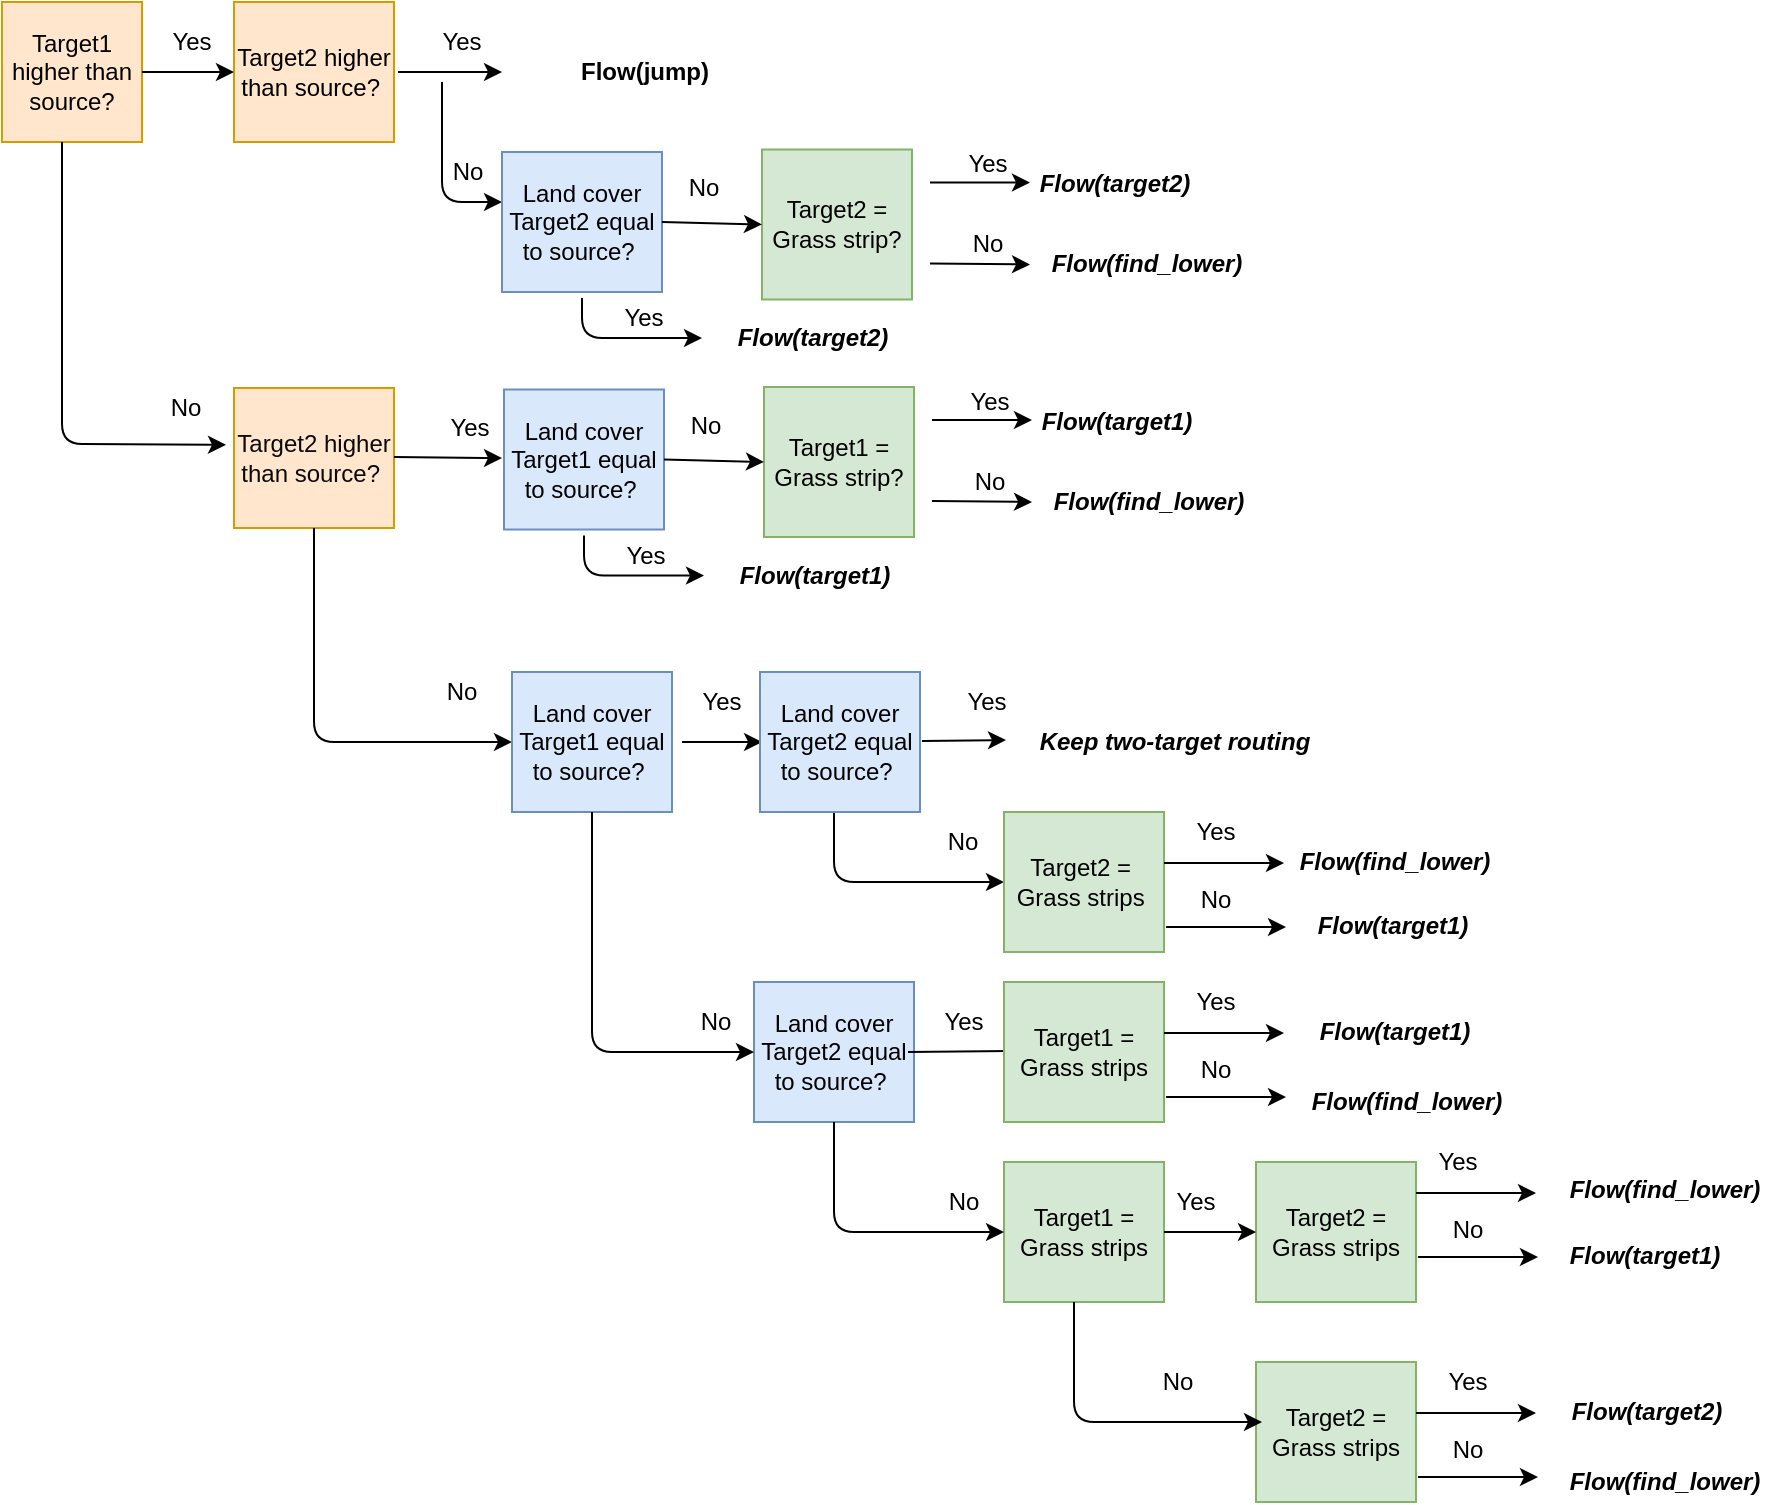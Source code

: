 <mxfile compressed="true" version="14.1.8" type="device"><diagram id="fTpSzGPobKrtzOGRni4h" name="Pagina-1"><mxGraphModel dx="1088" dy="872" grid="1" gridSize="10" guides="1" tooltips="1" connect="1" arrows="1" fold="1" page="1" pageScale="1" pageWidth="1169" pageHeight="827" math="0" shadow="0"><root><mxCell id="0"/><mxCell id="1" parent="0"/><mxCell id="B_VQn-hLNBDQDBYW_I-W-1" value="Target1 higher than source?" style="whiteSpace=wrap;html=1;aspect=fixed;fillColor=#ffe6cc;strokeColor=#d79b00;" parent="1" vertex="1"><mxGeometry x="70" y="60" width="70" height="70" as="geometry"/></mxCell><mxCell id="2bEYSkhximPENe9p-KY5-8" value="&lt;span style=&quot;color: rgb(0 , 0 , 0) ; font-family: &amp;#34;helvetica&amp;#34; ; font-size: 12px ; font-style: normal ; font-weight: 400 ; letter-spacing: normal ; text-indent: 0px ; text-transform: none ; word-spacing: 0px ; display: inline ; float: none&quot;&gt;Target2 higher than source?&amp;nbsp;&lt;/span&gt;" style="rounded=0;whiteSpace=wrap;html=1;align=center;fillColor=#ffe6cc;strokeColor=#d79b00;" parent="1" vertex="1"><mxGeometry x="186" y="60" width="80" height="70" as="geometry"/></mxCell><mxCell id="2bEYSkhximPENe9p-KY5-11" value="" style="endArrow=classic;html=1;entryX=0;entryY=0.5;entryDx=0;entryDy=0;align=left;verticalAlign=top;" parent="1" source="B_VQn-hLNBDQDBYW_I-W-1" target="2bEYSkhximPENe9p-KY5-8" edge="1"><mxGeometry width="50" height="50" relative="1" as="geometry"><mxPoint x="620" y="210" as="sourcePoint"/><mxPoint x="190" y="95" as="targetPoint"/><Array as="points"/></mxGeometry></mxCell><mxCell id="2bEYSkhximPENe9p-KY5-22" value="" style="endArrow=classic;html=1;align=left;verticalAlign=top;" parent="1" edge="1"><mxGeometry width="50" height="50" relative="1" as="geometry"><mxPoint x="268" y="95" as="sourcePoint"/><mxPoint x="320" y="95" as="targetPoint"/><Array as="points"/></mxGeometry></mxCell><mxCell id="2bEYSkhximPENe9p-KY5-25" value="Flow(target2)" style="text;html=1;align=center;verticalAlign=middle;resizable=0;points=[];autosize=1;fontStyle=3" parent="1" vertex="1"><mxGeometry x="581" y="141.25" width="90" height="20" as="geometry"/></mxCell><mxCell id="2bEYSkhximPENe9p-KY5-26" value="Flow(find_lower)" style="text;html=1;align=center;verticalAlign=middle;resizable=0;points=[];autosize=1;fontStyle=3" parent="1" vertex="1"><mxGeometry x="587" y="181.25" width="110" height="20" as="geometry"/></mxCell><mxCell id="2bEYSkhximPENe9p-KY5-30" value="" style="endArrow=classic;html=1;align=left;" parent="1" edge="1"><mxGeometry width="50" height="50" relative="1" as="geometry"><mxPoint x="290" y="100" as="sourcePoint"/><mxPoint x="320" y="160" as="targetPoint"/><Array as="points"><mxPoint x="290" y="160"/></Array></mxGeometry></mxCell><mxCell id="2bEYSkhximPENe9p-KY5-31" value="Flow(jump)" style="text;html=1;align=center;verticalAlign=middle;resizable=0;points=[];autosize=1;fontStyle=1" parent="1" vertex="1"><mxGeometry x="351" y="85" width="80" height="20" as="geometry"/></mxCell><mxCell id="2bEYSkhximPENe9p-KY5-33" value="&lt;span style=&quot;font-family: &amp;#34;helvetica&amp;#34; ; font-size: 12px ; font-style: normal ; font-weight: 400 ; letter-spacing: normal ; text-indent: 0px ; text-transform: none ; word-spacing: 0px ; display: inline ; float: none&quot;&gt;&lt;font color=&quot;#0a0a0a&quot;&gt;Target2 higher than source?&amp;nbsp;&lt;/font&gt;&lt;/span&gt;" style="rounded=0;whiteSpace=wrap;html=1;align=center;fillColor=#ffe6cc;strokeColor=#d79b00;" parent="1" vertex="1"><mxGeometry x="186" y="253" width="80" height="70" as="geometry"/></mxCell><mxCell id="2bEYSkhximPENe9p-KY5-36" value="Yes" style="text;html=1;strokeColor=none;fillColor=none;align=center;verticalAlign=middle;whiteSpace=wrap;rounded=0;" parent="1" vertex="1"><mxGeometry x="145" y="70" width="40" height="20" as="geometry"/></mxCell><mxCell id="2bEYSkhximPENe9p-KY5-37" value="Yes" style="text;html=1;strokeColor=none;fillColor=none;align=center;verticalAlign=middle;whiteSpace=wrap;rounded=0;" parent="1" vertex="1"><mxGeometry x="280" y="70" width="40" height="20" as="geometry"/></mxCell><mxCell id="2bEYSkhximPENe9p-KY5-38" value="No" style="text;html=1;strokeColor=none;fillColor=none;align=center;verticalAlign=middle;whiteSpace=wrap;rounded=0;" parent="1" vertex="1"><mxGeometry x="283" y="135" width="40" height="20" as="geometry"/></mxCell><mxCell id="2bEYSkhximPENe9p-KY5-39" value="Yes" style="text;html=1;strokeColor=none;fillColor=none;align=center;verticalAlign=middle;whiteSpace=wrap;rounded=0;" parent="1" vertex="1"><mxGeometry x="543" y="131.25" width="40" height="20" as="geometry"/></mxCell><mxCell id="2bEYSkhximPENe9p-KY5-40" value="" style="endArrow=classic;html=1;align=left;" parent="1" edge="1"><mxGeometry width="50" height="50" relative="1" as="geometry"><mxPoint x="534" y="150.25" as="sourcePoint"/><mxPoint x="584" y="150.25" as="targetPoint"/></mxGeometry></mxCell><mxCell id="2bEYSkhximPENe9p-KY5-41" value="No" style="text;html=1;strokeColor=none;fillColor=none;align=center;verticalAlign=middle;whiteSpace=wrap;rounded=0;" parent="1" vertex="1"><mxGeometry x="543" y="171.25" width="40" height="20" as="geometry"/></mxCell><mxCell id="2bEYSkhximPENe9p-KY5-42" value="" style="endArrow=classic;html=1;align=left;" parent="1" edge="1"><mxGeometry width="50" height="50" relative="1" as="geometry"><mxPoint x="534" y="190.75" as="sourcePoint"/><mxPoint x="584" y="191.25" as="targetPoint"/></mxGeometry></mxCell><mxCell id="2bEYSkhximPENe9p-KY5-43" value="" style="endArrow=classic;html=1;align=left;entryX=-0.05;entryY=0.406;entryDx=0;entryDy=0;entryPerimeter=0;" parent="1" target="2bEYSkhximPENe9p-KY5-33" edge="1"><mxGeometry width="50" height="50" relative="1" as="geometry"><mxPoint x="100" y="130" as="sourcePoint"/><mxPoint x="180" y="190" as="targetPoint"/><Array as="points"><mxPoint x="100" y="281"/></Array></mxGeometry></mxCell><mxCell id="2bEYSkhximPENe9p-KY5-44" value="No" style="text;html=1;strokeColor=none;fillColor=none;align=center;verticalAlign=middle;whiteSpace=wrap;rounded=0;" parent="1" vertex="1"><mxGeometry x="142" y="253" width="40" height="20" as="geometry"/></mxCell><mxCell id="2bEYSkhximPENe9p-KY5-47" value="" style="endArrow=classic;html=1;align=left;verticalAlign=top;" parent="1" edge="1"><mxGeometry width="50" height="50" relative="1" as="geometry"><mxPoint x="266" y="287.5" as="sourcePoint"/><mxPoint x="320" y="288" as="targetPoint"/><Array as="points"><mxPoint x="310" y="288"/></Array></mxGeometry></mxCell><mxCell id="2bEYSkhximPENe9p-KY5-50" value="" style="endArrow=classic;html=1;align=left;entryX=0;entryY=0.5;entryDx=0;entryDy=0;exitX=0.5;exitY=1;exitDx=0;exitDy=0;" parent="1" source="2bEYSkhximPENe9p-KY5-33" target="2bEYSkhximPENe9p-KY5-59" edge="1"><mxGeometry width="50" height="50" relative="1" as="geometry"><mxPoint x="263" y="336" as="sourcePoint"/><mxPoint x="342" y="446" as="targetPoint"/><Array as="points"><mxPoint x="226" y="430"/></Array></mxGeometry></mxCell><mxCell id="2bEYSkhximPENe9p-KY5-52" value="Yes" style="text;html=1;strokeColor=none;fillColor=none;align=center;verticalAlign=middle;whiteSpace=wrap;rounded=0;" parent="1" vertex="1"><mxGeometry x="284" y="263" width="40" height="20" as="geometry"/></mxCell><mxCell id="2bEYSkhximPENe9p-KY5-53" value="No" style="text;html=1;strokeColor=none;fillColor=none;align=center;verticalAlign=middle;whiteSpace=wrap;rounded=0;" parent="1" vertex="1"><mxGeometry x="280" y="395" width="40" height="20" as="geometry"/></mxCell><mxCell id="2bEYSkhximPENe9p-KY5-59" value="&lt;span style=&quot;color: rgb(0 , 0 , 0) ; font-family: &amp;#34;helvetica&amp;#34; ; font-size: 12px ; font-style: normal ; font-weight: 400 ; letter-spacing: normal ; text-indent: 0px ; text-transform: none ; word-spacing: 0px ; display: inline ; float: none&quot;&gt;Land cover Target1 equal to source?&amp;nbsp;&lt;/span&gt;" style="rounded=0;whiteSpace=wrap;html=1;align=center;fillColor=#dae8fc;strokeColor=#6c8ebf;" parent="1" vertex="1"><mxGeometry x="325" y="395" width="80" height="70" as="geometry"/></mxCell><mxCell id="2bEYSkhximPENe9p-KY5-64" value="" style="endArrow=classic;html=1;align=left;entryX=0;entryY=0.5;entryDx=0;entryDy=0;exitX=0.5;exitY=1;exitDx=0;exitDy=0;" parent="1" target="2bEYSkhximPENe9p-KY5-111" edge="1"><mxGeometry width="50" height="50" relative="1" as="geometry"><mxPoint x="486" y="465" as="sourcePoint"/><mxPoint x="443" y="525" as="targetPoint"/><Array as="points"><mxPoint x="486" y="500"/></Array></mxGeometry></mxCell><mxCell id="2bEYSkhximPENe9p-KY5-65" value="No" style="text;html=1;strokeColor=none;fillColor=none;align=center;verticalAlign=middle;whiteSpace=wrap;rounded=0;" parent="1" vertex="1"><mxGeometry x="407" y="560" width="40" height="20" as="geometry"/></mxCell><mxCell id="2bEYSkhximPENe9p-KY5-66" value="&lt;span style=&quot;color: rgb(0 , 0 , 0) ; font-family: &amp;#34;helvetica&amp;#34; ; font-size: 12px ; font-style: normal ; font-weight: 400 ; letter-spacing: normal ; text-indent: 0px ; text-transform: none ; word-spacing: 0px ; display: inline ; float: none&quot;&gt;Land cover Target2 equal to source?&amp;nbsp;&lt;/span&gt;" style="rounded=0;whiteSpace=wrap;html=1;align=center;fillColor=#dae8fc;strokeColor=#6c8ebf;" parent="1" vertex="1"><mxGeometry x="446" y="550" width="80" height="70" as="geometry"/></mxCell><mxCell id="2bEYSkhximPENe9p-KY5-67" value="" style="endArrow=classic;html=1;align=left;entryX=0.013;entryY=0.5;entryDx=0;entryDy=0;entryPerimeter=0;" parent="1" target="2bEYSkhximPENe9p-KY5-69" edge="1"><mxGeometry width="50" height="50" relative="1" as="geometry"><mxPoint x="410" y="430" as="sourcePoint"/><mxPoint x="446" y="430" as="targetPoint"/></mxGeometry></mxCell><mxCell id="2bEYSkhximPENe9p-KY5-69" value="&lt;span style=&quot;color: rgb(0 , 0 , 0) ; font-family: &amp;#34;helvetica&amp;#34; ; font-size: 12px ; font-style: normal ; font-weight: 400 ; letter-spacing: normal ; text-indent: 0px ; text-transform: none ; word-spacing: 0px ; display: inline ; float: none&quot;&gt;Land cover Target2 equal to source?&amp;nbsp;&lt;/span&gt;" style="rounded=0;whiteSpace=wrap;html=1;align=center;fillColor=#dae8fc;strokeColor=#6c8ebf;" parent="1" vertex="1"><mxGeometry x="449" y="395" width="80" height="70" as="geometry"/></mxCell><mxCell id="2bEYSkhximPENe9p-KY5-70" value="" style="endArrow=classic;html=1;align=left;entryX=-0.01;entryY=0.45;entryDx=0;entryDy=0;entryPerimeter=0;" parent="1" edge="1"><mxGeometry width="50" height="50" relative="1" as="geometry"><mxPoint x="530" y="429.5" as="sourcePoint"/><mxPoint x="572" y="429" as="targetPoint"/></mxGeometry></mxCell><mxCell id="2bEYSkhximPENe9p-KY5-72" value="Yes" style="text;html=1;strokeColor=none;fillColor=none;align=center;verticalAlign=middle;whiteSpace=wrap;rounded=0;" parent="1" vertex="1"><mxGeometry x="410" y="400" width="40" height="20" as="geometry"/></mxCell><mxCell id="2bEYSkhximPENe9p-KY5-73" value="Yes" style="text;html=1;strokeColor=none;fillColor=none;align=center;verticalAlign=middle;whiteSpace=wrap;rounded=0;" parent="1" vertex="1"><mxGeometry x="541" y="400" width="43" height="20" as="geometry"/></mxCell><mxCell id="2bEYSkhximPENe9p-KY5-78" value="&lt;span style=&quot;color: rgb(0 , 0 , 0) ; font-family: &amp;#34;helvetica&amp;#34; ; font-size: 12px ; font-style: normal ; font-weight: 400 ; letter-spacing: normal ; text-indent: 0px ; text-transform: none ; word-spacing: 0px ; display: inline ; float: none&quot;&gt;Target1 = Grass strips&lt;/span&gt;" style="rounded=0;whiteSpace=wrap;html=1;align=center;fillColor=#d5e8d4;strokeColor=#82b366;" parent="1" vertex="1"><mxGeometry x="571" y="640" width="80" height="70" as="geometry"/></mxCell><mxCell id="2bEYSkhximPENe9p-KY5-82" value="&lt;span style=&quot;color: rgb(0 , 0 , 0) ; font-family: &amp;#34;helvetica&amp;#34; ; font-size: 12px ; font-style: normal ; font-weight: 400 ; letter-spacing: normal ; text-indent: 0px ; text-transform: none ; word-spacing: 0px ; display: inline ; float: none&quot;&gt;Target2 = Grass strips&lt;/span&gt;" style="rounded=0;whiteSpace=wrap;html=1;align=center;fillColor=#d5e8d4;strokeColor=#82b366;" parent="1" vertex="1"><mxGeometry x="697" y="640" width="80" height="70" as="geometry"/></mxCell><mxCell id="2bEYSkhximPENe9p-KY5-84" value="" style="endArrow=classic;html=1;align=left;" parent="1" edge="1"><mxGeometry width="50" height="50" relative="1" as="geometry"><mxPoint x="523" y="585" as="sourcePoint"/><mxPoint x="580" y="584.5" as="targetPoint"/></mxGeometry></mxCell><mxCell id="2bEYSkhximPENe9p-KY5-85" value="" style="endArrow=classic;html=1;align=left;entryX=0;entryY=0.5;entryDx=0;entryDy=0;exitX=1;exitY=0.5;exitDx=0;exitDy=0;" parent="1" source="2bEYSkhximPENe9p-KY5-78" target="2bEYSkhximPENe9p-KY5-82" edge="1"><mxGeometry width="50" height="50" relative="1" as="geometry"><mxPoint x="637" y="675" as="sourcePoint"/><mxPoint x="551" y="684.5" as="targetPoint"/></mxGeometry></mxCell><mxCell id="2bEYSkhximPENe9p-KY5-86" value="" style="endArrow=classic;html=1;align=left;entryX=0;entryY=0.5;entryDx=0;entryDy=0;" parent="1" edge="1"><mxGeometry width="50" height="50" relative="1" as="geometry"><mxPoint x="777" y="655.5" as="sourcePoint"/><mxPoint x="837" y="655.5" as="targetPoint"/></mxGeometry></mxCell><mxCell id="2bEYSkhximPENe9p-KY5-89" value="" style="endArrow=classic;html=1;align=left;entryX=0;entryY=0.5;entryDx=0;entryDy=0;" parent="1" edge="1"><mxGeometry width="50" height="50" relative="1" as="geometry"><mxPoint x="778" y="687.5" as="sourcePoint"/><mxPoint x="838" y="687.5" as="targetPoint"/></mxGeometry></mxCell><mxCell id="2bEYSkhximPENe9p-KY5-90" value="Flow(target1)" style="text;html=1;align=center;verticalAlign=middle;resizable=0;points=[];autosize=1;fontStyle=3" parent="1" vertex="1"><mxGeometry x="846" y="677" width="90" height="20" as="geometry"/></mxCell><mxCell id="2bEYSkhximPENe9p-KY5-91" value="Yes" style="text;html=1;strokeColor=none;fillColor=none;align=center;verticalAlign=middle;whiteSpace=wrap;rounded=0;" parent="1" vertex="1"><mxGeometry x="531" y="560" width="40" height="20" as="geometry"/></mxCell><mxCell id="2bEYSkhximPENe9p-KY5-92" value="Yes" style="text;html=1;strokeColor=none;fillColor=none;align=center;verticalAlign=middle;whiteSpace=wrap;rounded=0;" parent="1" vertex="1"><mxGeometry x="647" y="650" width="40" height="20" as="geometry"/></mxCell><mxCell id="2bEYSkhximPENe9p-KY5-93" value="Yes" style="text;html=1;strokeColor=none;fillColor=none;align=center;verticalAlign=middle;whiteSpace=wrap;rounded=0;" parent="1" vertex="1"><mxGeometry x="778" y="630" width="40" height="20" as="geometry"/></mxCell><mxCell id="2bEYSkhximPENe9p-KY5-94" value="No" style="text;html=1;strokeColor=none;fillColor=none;align=center;verticalAlign=middle;whiteSpace=wrap;rounded=0;" parent="1" vertex="1"><mxGeometry x="783" y="664" width="40" height="20" as="geometry"/></mxCell><mxCell id="2bEYSkhximPENe9p-KY5-95" value="&lt;span style=&quot;color: rgb(0 , 0 , 0) ; font-family: &amp;#34;helvetica&amp;#34; ; font-size: 12px ; font-style: normal ; font-weight: 400 ; letter-spacing: normal ; text-indent: 0px ; text-transform: none ; word-spacing: 0px ; display: inline ; float: none&quot;&gt;Target2 = Grass strips&lt;/span&gt;" style="rounded=0;whiteSpace=wrap;html=1;align=center;fillColor=#d5e8d4;strokeColor=#82b366;" parent="1" vertex="1"><mxGeometry x="697" y="740" width="80" height="70" as="geometry"/></mxCell><mxCell id="2bEYSkhximPENe9p-KY5-96" value="" style="endArrow=classic;html=1;align=left;" parent="1" edge="1"><mxGeometry width="50" height="50" relative="1" as="geometry"><mxPoint x="606" y="710" as="sourcePoint"/><mxPoint x="700" y="770" as="targetPoint"/><Array as="points"><mxPoint x="606" y="770"/></Array></mxGeometry></mxCell><mxCell id="2bEYSkhximPENe9p-KY5-97" value="" style="endArrow=classic;html=1;align=left;entryX=0;entryY=0.5;entryDx=0;entryDy=0;" parent="1" edge="1"><mxGeometry width="50" height="50" relative="1" as="geometry"><mxPoint x="777" y="765.5" as="sourcePoint"/><mxPoint x="837" y="765.5" as="targetPoint"/></mxGeometry></mxCell><mxCell id="2bEYSkhximPENe9p-KY5-98" value="Flow(target2)" style="text;html=1;align=center;verticalAlign=middle;resizable=0;points=[];autosize=1;fontStyle=3" parent="1" vertex="1"><mxGeometry x="847" y="755" width="90" height="20" as="geometry"/></mxCell><mxCell id="2bEYSkhximPENe9p-KY5-99" value="" style="endArrow=classic;html=1;align=left;entryX=0;entryY=0.5;entryDx=0;entryDy=0;" parent="1" edge="1"><mxGeometry width="50" height="50" relative="1" as="geometry"><mxPoint x="778" y="797.5" as="sourcePoint"/><mxPoint x="838" y="797.5" as="targetPoint"/></mxGeometry></mxCell><mxCell id="2bEYSkhximPENe9p-KY5-101" value="Yes" style="text;html=1;strokeColor=none;fillColor=none;align=center;verticalAlign=middle;whiteSpace=wrap;rounded=0;" parent="1" vertex="1"><mxGeometry x="783" y="740" width="40" height="20" as="geometry"/></mxCell><mxCell id="2bEYSkhximPENe9p-KY5-102" value="No" style="text;html=1;strokeColor=none;fillColor=none;align=center;verticalAlign=middle;whiteSpace=wrap;rounded=0;" parent="1" vertex="1"><mxGeometry x="783" y="774" width="40" height="20" as="geometry"/></mxCell><mxCell id="2bEYSkhximPENe9p-KY5-103" value="&lt;span style=&quot;color: rgb(0 , 0 , 0) ; font-family: &amp;#34;helvetica&amp;#34; ; font-size: 12px ; font-style: normal ; font-weight: 400 ; letter-spacing: normal ; text-indent: 0px ; text-transform: none ; word-spacing: 0px ; display: inline ; float: none&quot;&gt;Target1 = Grass strips&lt;/span&gt;" style="rounded=0;whiteSpace=wrap;html=1;align=center;fillColor=#d5e8d4;strokeColor=#82b366;" parent="1" vertex="1"><mxGeometry x="571" y="550" width="80" height="70" as="geometry"/></mxCell><mxCell id="2bEYSkhximPENe9p-KY5-104" value="" style="endArrow=classic;html=1;align=left;exitX=0.5;exitY=1;exitDx=0;exitDy=0;entryX=0;entryY=0.5;entryDx=0;entryDy=0;" parent="1" source="2bEYSkhximPENe9p-KY5-66" target="2bEYSkhximPENe9p-KY5-78" edge="1"><mxGeometry width="50" height="50" relative="1" as="geometry"><mxPoint x="497" y="697" as="sourcePoint"/><mxPoint x="597" y="757" as="targetPoint"/><Array as="points"><mxPoint x="486" y="675"/></Array></mxGeometry></mxCell><mxCell id="2bEYSkhximPENe9p-KY5-105" value="" style="endArrow=classic;html=1;align=left;entryX=0;entryY=0.5;entryDx=0;entryDy=0;" parent="1" edge="1"><mxGeometry width="50" height="50" relative="1" as="geometry"><mxPoint x="651" y="575.5" as="sourcePoint"/><mxPoint x="711" y="575.5" as="targetPoint"/></mxGeometry></mxCell><mxCell id="2bEYSkhximPENe9p-KY5-106" value="Flow(target1)" style="text;html=1;align=center;verticalAlign=middle;resizable=0;points=[];autosize=1;fontStyle=3" parent="1" vertex="1"><mxGeometry x="721" y="565" width="90" height="20" as="geometry"/></mxCell><mxCell id="2bEYSkhximPENe9p-KY5-107" value="" style="endArrow=classic;html=1;align=left;entryX=0;entryY=0.5;entryDx=0;entryDy=0;" parent="1" edge="1"><mxGeometry width="50" height="50" relative="1" as="geometry"><mxPoint x="652" y="607.5" as="sourcePoint"/><mxPoint x="712" y="607.5" as="targetPoint"/></mxGeometry></mxCell><mxCell id="2bEYSkhximPENe9p-KY5-109" value="Yes" style="text;html=1;strokeColor=none;fillColor=none;align=center;verticalAlign=middle;whiteSpace=wrap;rounded=0;" parent="1" vertex="1"><mxGeometry x="657" y="550" width="40" height="20" as="geometry"/></mxCell><mxCell id="2bEYSkhximPENe9p-KY5-110" value="No" style="text;html=1;strokeColor=none;fillColor=none;align=center;verticalAlign=middle;whiteSpace=wrap;rounded=0;" parent="1" vertex="1"><mxGeometry x="657" y="584" width="40" height="20" as="geometry"/></mxCell><mxCell id="2bEYSkhximPENe9p-KY5-111" value="&lt;span style=&quot;color: rgb(0 , 0 , 0) ; font-family: &amp;#34;helvetica&amp;#34; ; font-size: 12px ; font-style: normal ; font-weight: 400 ; letter-spacing: normal ; text-indent: 0px ; text-transform: none ; word-spacing: 0px ; display: inline ; float: none&quot;&gt;Target2 =&amp;nbsp; &lt;span style=&quot;font-family: &amp;#34;helvetica&amp;#34;&quot;&gt;Grass strips&lt;/span&gt;&amp;nbsp;&lt;/span&gt;" style="rounded=0;whiteSpace=wrap;html=1;align=center;fillColor=#d5e8d4;strokeColor=#82b366;" parent="1" vertex="1"><mxGeometry x="571" y="465" width="80" height="70" as="geometry"/></mxCell><mxCell id="2bEYSkhximPENe9p-KY5-113" value="" style="endArrow=classic;html=1;align=left;entryX=0;entryY=0.5;entryDx=0;entryDy=0;" parent="1" edge="1"><mxGeometry width="50" height="50" relative="1" as="geometry"><mxPoint x="651" y="490.5" as="sourcePoint"/><mxPoint x="711" y="490.5" as="targetPoint"/></mxGeometry></mxCell><mxCell id="2bEYSkhximPENe9p-KY5-114" value="Flow(find_lower)" style="text;html=1;align=center;verticalAlign=middle;resizable=0;points=[];autosize=1;fontStyle=3" parent="1" vertex="1"><mxGeometry x="711" y="480" width="110" height="20" as="geometry"/></mxCell><mxCell id="2bEYSkhximPENe9p-KY5-115" value="" style="endArrow=classic;html=1;align=left;entryX=0;entryY=0.5;entryDx=0;entryDy=0;" parent="1" edge="1"><mxGeometry width="50" height="50" relative="1" as="geometry"><mxPoint x="652" y="522.5" as="sourcePoint"/><mxPoint x="712" y="522.5" as="targetPoint"/></mxGeometry></mxCell><mxCell id="2bEYSkhximPENe9p-KY5-116" value="Flow(target1)" style="text;html=1;align=center;verticalAlign=middle;resizable=0;points=[];autosize=1;fontStyle=3" parent="1" vertex="1"><mxGeometry x="720" y="512" width="90" height="20" as="geometry"/></mxCell><mxCell id="2bEYSkhximPENe9p-KY5-117" value="Yes" style="text;html=1;strokeColor=none;fillColor=none;align=center;verticalAlign=middle;whiteSpace=wrap;rounded=0;" parent="1" vertex="1"><mxGeometry x="657" y="465" width="40" height="20" as="geometry"/></mxCell><mxCell id="2bEYSkhximPENe9p-KY5-118" value="No" style="text;html=1;strokeColor=none;fillColor=none;align=center;verticalAlign=middle;whiteSpace=wrap;rounded=0;" parent="1" vertex="1"><mxGeometry x="657" y="499" width="40" height="20" as="geometry"/></mxCell><mxCell id="2bEYSkhximPENe9p-KY5-120" value="" style="endArrow=classic;html=1;align=left;entryX=0;entryY=0.5;entryDx=0;entryDy=0;exitX=0.5;exitY=1;exitDx=0;exitDy=0;" parent="1" source="2bEYSkhximPENe9p-KY5-59" target="2bEYSkhximPENe9p-KY5-66" edge="1"><mxGeometry width="50" height="50" relative="1" as="geometry"><mxPoint x="273" y="350" as="sourcePoint"/><mxPoint x="335" y="440" as="targetPoint"/><Array as="points"><mxPoint x="365" y="585"/></Array></mxGeometry></mxCell><mxCell id="2bEYSkhximPENe9p-KY5-121" value="No" style="text;html=1;strokeColor=none;fillColor=none;align=center;verticalAlign=middle;whiteSpace=wrap;rounded=0;" parent="1" vertex="1"><mxGeometry x="529" y="470" width="43" height="20" as="geometry"/></mxCell><mxCell id="2bEYSkhximPENe9p-KY5-122" value="No" style="text;html=1;strokeColor=none;fillColor=none;align=center;verticalAlign=middle;whiteSpace=wrap;rounded=0;" parent="1" vertex="1"><mxGeometry x="531" y="650" width="40" height="20" as="geometry"/></mxCell><mxCell id="2bEYSkhximPENe9p-KY5-147" value="No" style="text;html=1;strokeColor=none;fillColor=none;align=center;verticalAlign=middle;whiteSpace=wrap;rounded=0;" parent="1" vertex="1"><mxGeometry x="638" y="740" width="40" height="20" as="geometry"/></mxCell><mxCell id="4ZX2JKuuaEtMHnyxil4J-2" value="Target2 = Grass strip?" style="whiteSpace=wrap;html=1;aspect=fixed;fillColor=#d5e8d4;strokeColor=#82b366;" parent="1" vertex="1"><mxGeometry x="450" y="133.75" width="75" height="75" as="geometry"/></mxCell><mxCell id="4ZX2JKuuaEtMHnyxil4J-3" value="&lt;span style=&quot;color: rgb(0 , 0 , 0) ; font-family: &amp;#34;helvetica&amp;#34; ; font-size: 12px ; font-style: normal ; font-weight: 400 ; letter-spacing: normal ; text-indent: 0px ; text-transform: none ; word-spacing: 0px ; display: inline ; float: none&quot;&gt;Land cover Target2 equal to source?&amp;nbsp;&lt;/span&gt;" style="rounded=0;whiteSpace=wrap;html=1;align=center;fillColor=#dae8fc;strokeColor=#6c8ebf;" parent="1" vertex="1"><mxGeometry x="320" y="135" width="80" height="70" as="geometry"/></mxCell><mxCell id="4ZX2JKuuaEtMHnyxil4J-8" value="" style="endArrow=classic;html=1;align=left;verticalAlign=top;entryX=0;entryY=0.5;entryDx=0;entryDy=0;exitX=1;exitY=0.5;exitDx=0;exitDy=0;" parent="1" source="4ZX2JKuuaEtMHnyxil4J-3" target="4ZX2JKuuaEtMHnyxil4J-2" edge="1"><mxGeometry width="50" height="50" relative="1" as="geometry"><mxPoint x="278" y="105" as="sourcePoint"/><mxPoint x="330" y="105" as="targetPoint"/><Array as="points"/></mxGeometry></mxCell><mxCell id="4ZX2JKuuaEtMHnyxil4J-9" value="No" style="text;html=1;strokeColor=none;fillColor=none;align=center;verticalAlign=middle;whiteSpace=wrap;rounded=0;" parent="1" vertex="1"><mxGeometry x="401" y="143.25" width="40" height="20" as="geometry"/></mxCell><mxCell id="4ZX2JKuuaEtMHnyxil4J-10" value="Keep two-target routing" style="text;html=1;align=center;verticalAlign=middle;resizable=0;points=[];autosize=1;fontStyle=3" parent="1" vertex="1"><mxGeometry x="581" y="420" width="150" height="20" as="geometry"/></mxCell><mxCell id="4ZX2JKuuaEtMHnyxil4J-12" value="Flow(find_lower)" style="text;html=1;align=center;verticalAlign=middle;resizable=0;points=[];autosize=1;fontStyle=3" parent="1" vertex="1"><mxGeometry x="717" y="600" width="110" height="20" as="geometry"/></mxCell><mxCell id="4ZX2JKuuaEtMHnyxil4J-13" value="Flow(find_lower)" style="text;html=1;align=center;verticalAlign=middle;resizable=0;points=[];autosize=1;fontStyle=3" parent="1" vertex="1"><mxGeometry x="846" y="644" width="110" height="20" as="geometry"/></mxCell><mxCell id="4ZX2JKuuaEtMHnyxil4J-14" value="Flow(find_lower)" style="text;html=1;align=center;verticalAlign=middle;resizable=0;points=[];autosize=1;fontStyle=3" parent="1" vertex="1"><mxGeometry x="846" y="790" width="110" height="20" as="geometry"/></mxCell><mxCell id="4ZX2JKuuaEtMHnyxil4J-15" value="" style="endArrow=classic;html=1;align=left;" parent="1" edge="1"><mxGeometry width="50" height="50" relative="1" as="geometry"><mxPoint x="360" y="208" as="sourcePoint"/><mxPoint x="420" y="228" as="targetPoint"/><Array as="points"><mxPoint x="360" y="228"/></Array></mxGeometry></mxCell><mxCell id="4ZX2JKuuaEtMHnyxil4J-16" value="Yes" style="text;html=1;strokeColor=none;fillColor=none;align=center;verticalAlign=middle;whiteSpace=wrap;rounded=0;" parent="1" vertex="1"><mxGeometry x="371" y="208" width="40" height="20" as="geometry"/></mxCell><mxCell id="4ZX2JKuuaEtMHnyxil4J-20" value="Flow(target2)" style="text;html=1;align=center;verticalAlign=middle;resizable=0;points=[];autosize=1;fontStyle=3" parent="1" vertex="1"><mxGeometry x="430" y="218" width="90" height="20" as="geometry"/></mxCell><mxCell id="4ZX2JKuuaEtMHnyxil4J-21" value="Flow(target1)" style="text;html=1;align=center;verticalAlign=middle;resizable=0;points=[];autosize=1;fontStyle=3" parent="1" vertex="1"><mxGeometry x="582" y="260" width="90" height="20" as="geometry"/></mxCell><mxCell id="4ZX2JKuuaEtMHnyxil4J-22" value="Flow(find_lower)" style="text;html=1;align=center;verticalAlign=middle;resizable=0;points=[];autosize=1;fontStyle=3" parent="1" vertex="1"><mxGeometry x="588" y="300" width="110" height="20" as="geometry"/></mxCell><mxCell id="4ZX2JKuuaEtMHnyxil4J-23" value="Yes" style="text;html=1;strokeColor=none;fillColor=none;align=center;verticalAlign=middle;whiteSpace=wrap;rounded=0;" parent="1" vertex="1"><mxGeometry x="544" y="250" width="40" height="20" as="geometry"/></mxCell><mxCell id="4ZX2JKuuaEtMHnyxil4J-24" value="" style="endArrow=classic;html=1;align=left;" parent="1" edge="1"><mxGeometry width="50" height="50" relative="1" as="geometry"><mxPoint x="535" y="269" as="sourcePoint"/><mxPoint x="585" y="269" as="targetPoint"/></mxGeometry></mxCell><mxCell id="4ZX2JKuuaEtMHnyxil4J-25" value="No" style="text;html=1;strokeColor=none;fillColor=none;align=center;verticalAlign=middle;whiteSpace=wrap;rounded=0;" parent="1" vertex="1"><mxGeometry x="544" y="290" width="40" height="20" as="geometry"/></mxCell><mxCell id="4ZX2JKuuaEtMHnyxil4J-26" value="" style="endArrow=classic;html=1;align=left;" parent="1" edge="1"><mxGeometry width="50" height="50" relative="1" as="geometry"><mxPoint x="535" y="309.5" as="sourcePoint"/><mxPoint x="585" y="310" as="targetPoint"/></mxGeometry></mxCell><mxCell id="4ZX2JKuuaEtMHnyxil4J-27" value="Target1 = Grass strip?" style="whiteSpace=wrap;html=1;aspect=fixed;fillColor=#d5e8d4;strokeColor=#82b366;" parent="1" vertex="1"><mxGeometry x="451" y="252.5" width="75" height="75" as="geometry"/></mxCell><mxCell id="4ZX2JKuuaEtMHnyxil4J-28" value="&lt;span style=&quot;color: rgb(0 , 0 , 0) ; font-family: &amp;#34;helvetica&amp;#34; ; font-size: 12px ; font-style: normal ; font-weight: 400 ; letter-spacing: normal ; text-indent: 0px ; text-transform: none ; word-spacing: 0px ; display: inline ; float: none&quot;&gt;Land cover Target1 equal to source?&amp;nbsp;&lt;/span&gt;" style="rounded=0;whiteSpace=wrap;html=1;align=center;fillColor=#dae8fc;strokeColor=#6c8ebf;" parent="1" vertex="1"><mxGeometry x="321" y="253.75" width="80" height="70" as="geometry"/></mxCell><mxCell id="4ZX2JKuuaEtMHnyxil4J-29" value="" style="endArrow=classic;html=1;align=left;verticalAlign=top;entryX=0;entryY=0.5;entryDx=0;entryDy=0;exitX=1;exitY=0.5;exitDx=0;exitDy=0;" parent="1" source="4ZX2JKuuaEtMHnyxil4J-28" target="4ZX2JKuuaEtMHnyxil4J-27" edge="1"><mxGeometry width="50" height="50" relative="1" as="geometry"><mxPoint x="279" y="223.75" as="sourcePoint"/><mxPoint x="331" y="223.75" as="targetPoint"/><Array as="points"/></mxGeometry></mxCell><mxCell id="4ZX2JKuuaEtMHnyxil4J-30" value="No" style="text;html=1;strokeColor=none;fillColor=none;align=center;verticalAlign=middle;whiteSpace=wrap;rounded=0;" parent="1" vertex="1"><mxGeometry x="402" y="262" width="40" height="20" as="geometry"/></mxCell><mxCell id="4ZX2JKuuaEtMHnyxil4J-31" value="" style="endArrow=classic;html=1;align=left;" parent="1" edge="1"><mxGeometry width="50" height="50" relative="1" as="geometry"><mxPoint x="361" y="326.75" as="sourcePoint"/><mxPoint x="421" y="346.75" as="targetPoint"/><Array as="points"><mxPoint x="361" y="346.75"/></Array></mxGeometry></mxCell><mxCell id="4ZX2JKuuaEtMHnyxil4J-32" value="Yes" style="text;html=1;strokeColor=none;fillColor=none;align=center;verticalAlign=middle;whiteSpace=wrap;rounded=0;" parent="1" vertex="1"><mxGeometry x="372" y="326.75" width="40" height="20" as="geometry"/></mxCell><mxCell id="4ZX2JKuuaEtMHnyxil4J-33" value="Flow(target1)" style="text;html=1;align=center;verticalAlign=middle;resizable=0;points=[];autosize=1;fontStyle=3" parent="1" vertex="1"><mxGeometry x="431" y="336.75" width="90" height="20" as="geometry"/></mxCell></root></mxGraphModel></diagram></mxfile>